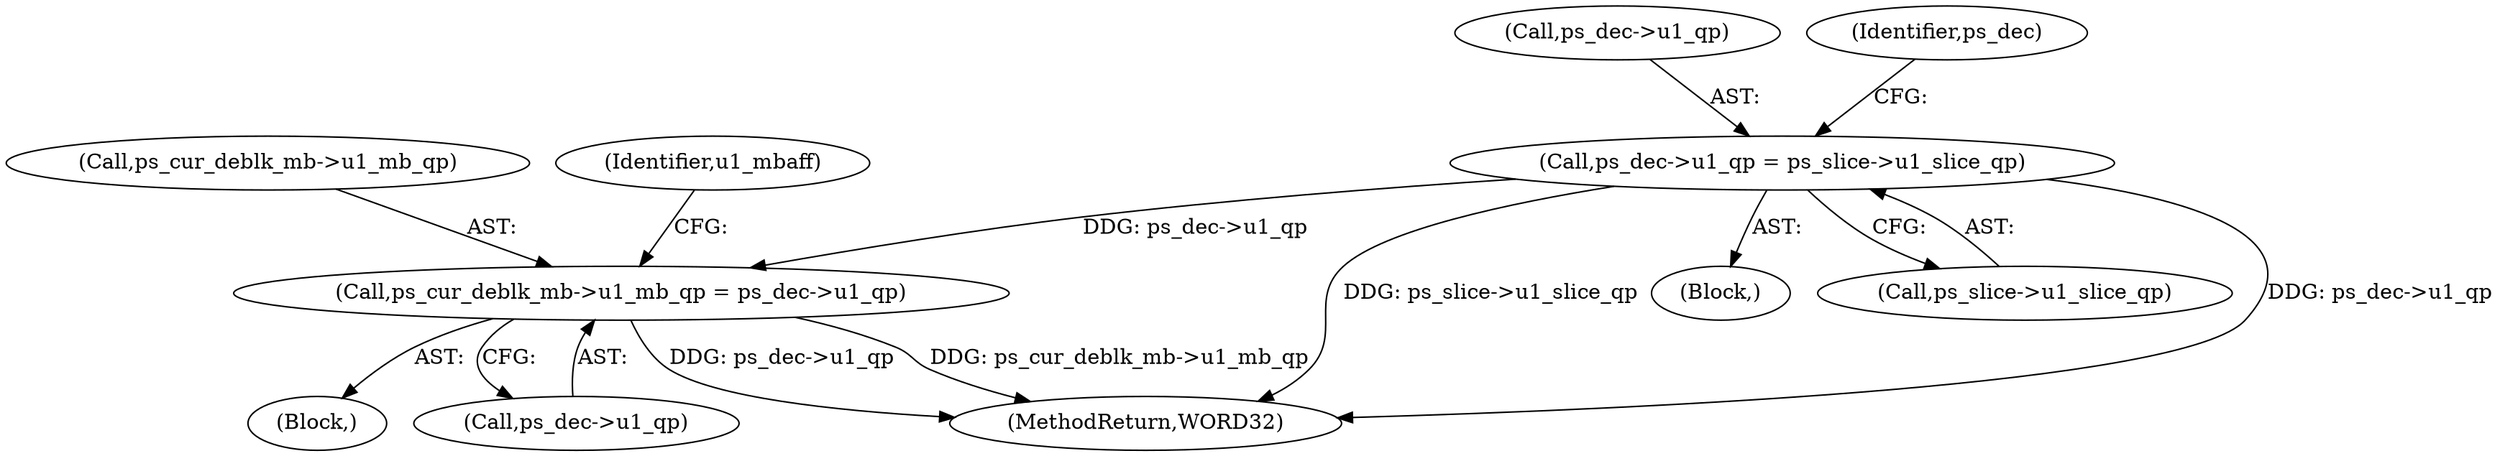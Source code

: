 digraph "0_Android_494561291a503840f385fbcd11d9bc5f4dc502b8_0@pointer" {
"1001050" [label="(Call,ps_dec->u1_qp = ps_slice->u1_slice_qp)"];
"1001244" [label="(Call,ps_cur_deblk_mb->u1_mb_qp = ps_dec->u1_qp)"];
"1001450" [label="(MethodReturn,WORD32)"];
"1001245" [label="(Call,ps_cur_deblk_mb->u1_mb_qp)"];
"1001051" [label="(Call,ps_dec->u1_qp)"];
"1001050" [label="(Call,ps_dec->u1_qp = ps_slice->u1_slice_qp)"];
"1000138" [label="(Block,)"];
"1001096" [label="(Block,)"];
"1001252" [label="(Identifier,u1_mbaff)"];
"1001244" [label="(Call,ps_cur_deblk_mb->u1_mb_qp = ps_dec->u1_qp)"];
"1001058" [label="(Identifier,ps_dec)"];
"1001248" [label="(Call,ps_dec->u1_qp)"];
"1001054" [label="(Call,ps_slice->u1_slice_qp)"];
"1001050" -> "1000138"  [label="AST: "];
"1001050" -> "1001054"  [label="CFG: "];
"1001051" -> "1001050"  [label="AST: "];
"1001054" -> "1001050"  [label="AST: "];
"1001058" -> "1001050"  [label="CFG: "];
"1001050" -> "1001450"  [label="DDG: ps_dec->u1_qp"];
"1001050" -> "1001450"  [label="DDG: ps_slice->u1_slice_qp"];
"1001050" -> "1001244"  [label="DDG: ps_dec->u1_qp"];
"1001244" -> "1001096"  [label="AST: "];
"1001244" -> "1001248"  [label="CFG: "];
"1001245" -> "1001244"  [label="AST: "];
"1001248" -> "1001244"  [label="AST: "];
"1001252" -> "1001244"  [label="CFG: "];
"1001244" -> "1001450"  [label="DDG: ps_dec->u1_qp"];
"1001244" -> "1001450"  [label="DDG: ps_cur_deblk_mb->u1_mb_qp"];
}
